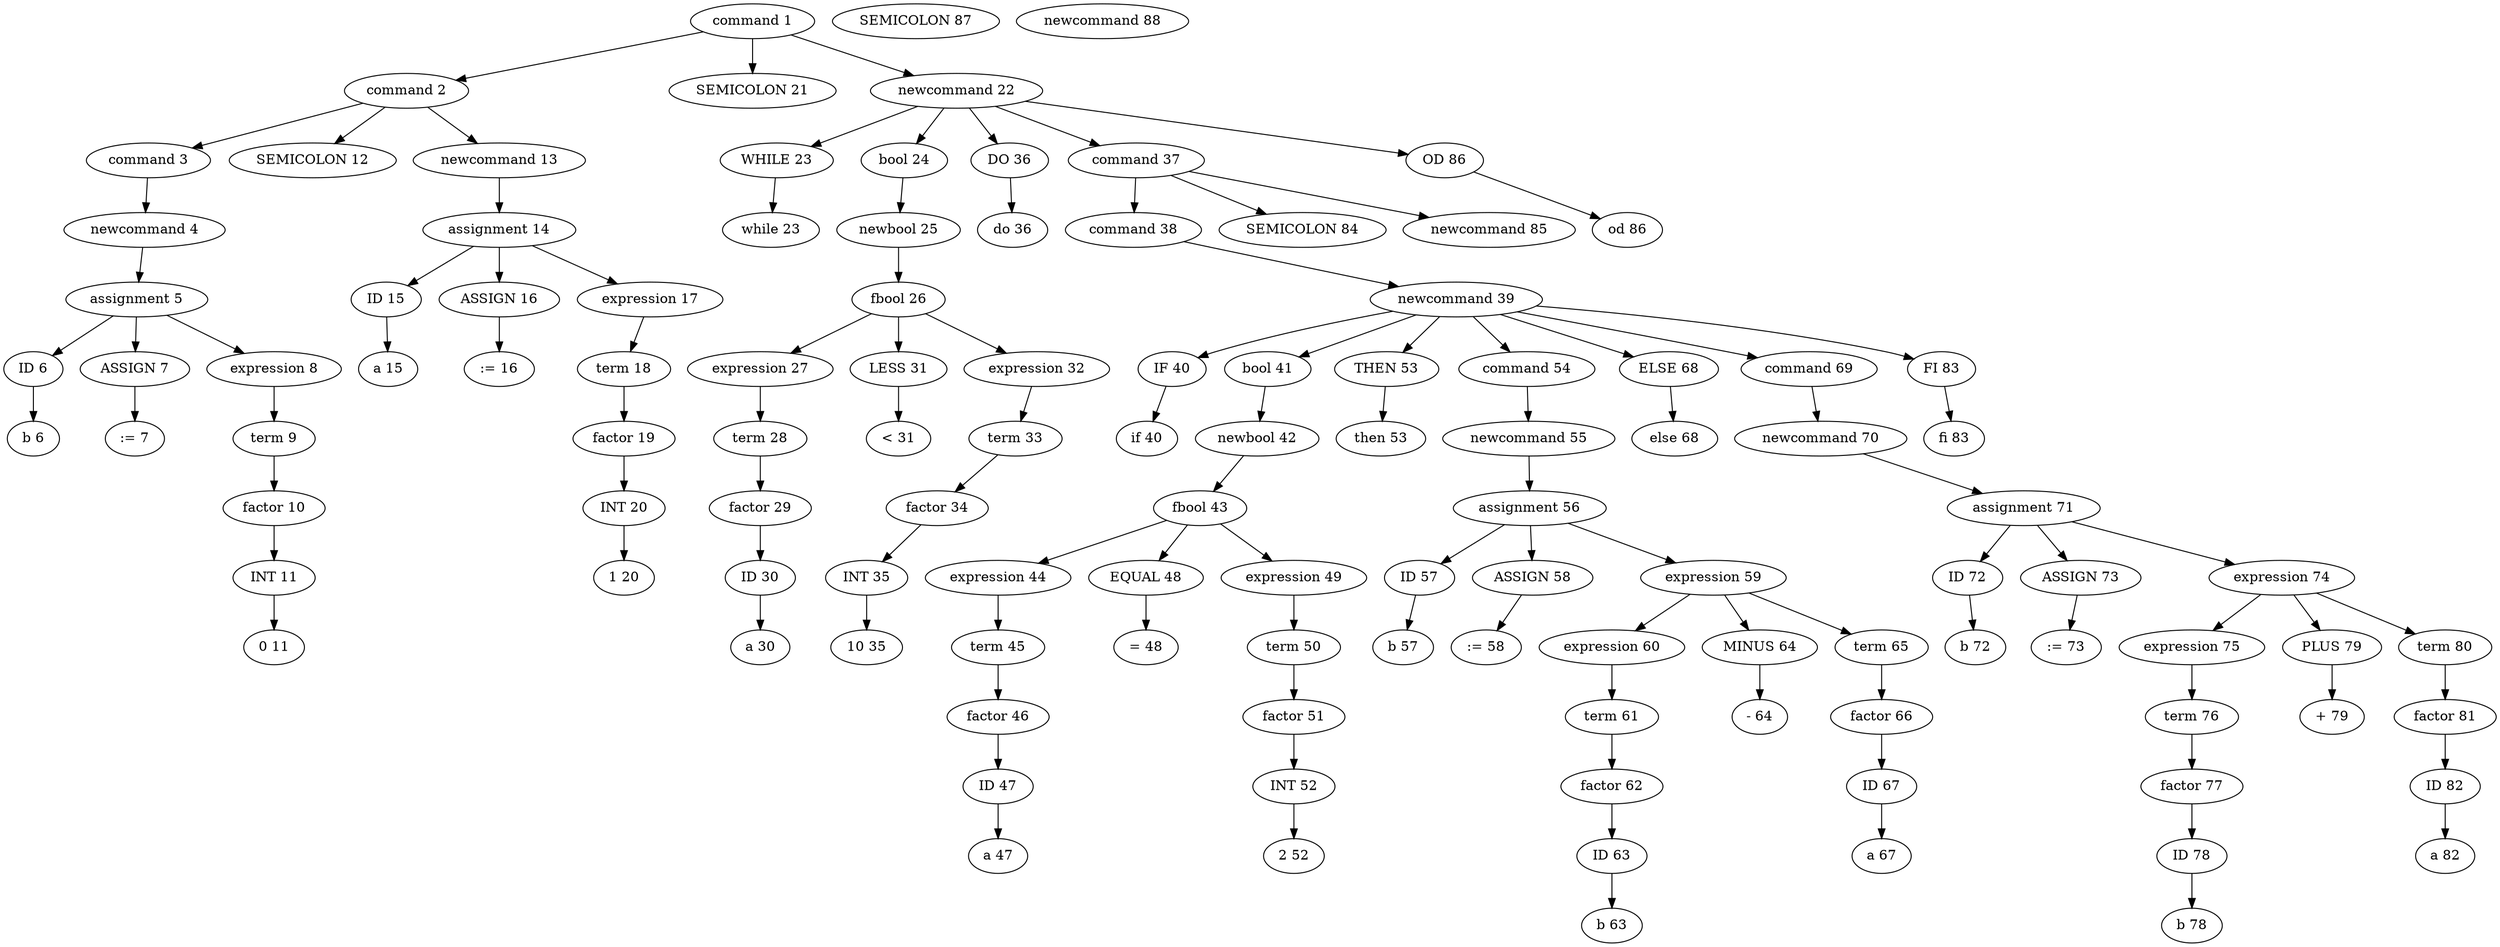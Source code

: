 strict digraph  {
"command 1";
"command 2";
"command 3";
"newcommand 4";
"assignment 5";
"ID 6";
"b 6";
"ASSIGN 7";
":= 7";
"expression 8";
"term 9";
"factor 10";
"INT 11";
"0 11";
"SEMICOLON 12";
"newcommand 13";
"assignment 14";
"ID 15";
"a 15";
"ASSIGN 16";
":= 16";
"expression 17";
"term 18";
"factor 19";
"INT 20";
"1 20";
"SEMICOLON 21";
"newcommand 22";
"WHILE 23";
"while 23";
"bool 24";
"newbool 25";
"fbool 26";
"expression 27";
"term 28";
"factor 29";
"ID 30";
"a 30";
"LESS 31";
"< 31";
"expression 32";
"term 33";
"factor 34";
"INT 35";
"10 35";
"DO 36";
"do 36";
"command 37";
"command 38";
"newcommand 39";
"IF 40";
"if 40";
"bool 41";
"newbool 42";
"fbool 43";
"expression 44";
"term 45";
"factor 46";
"ID 47";
"a 47";
"EQUAL 48";
"= 48";
"expression 49";
"term 50";
"factor 51";
"INT 52";
"2 52";
"THEN 53";
"then 53";
"command 54";
"newcommand 55";
"assignment 56";
"ID 57";
"b 57";
"ASSIGN 58";
":= 58";
"expression 59";
"expression 60";
"term 61";
"factor 62";
"ID 63";
"b 63";
"MINUS 64";
"- 64";
"term 65";
"factor 66";
"ID 67";
"a 67";
"ELSE 68";
"else 68";
"command 69";
"newcommand 70";
"assignment 71";
"ID 72";
"b 72";
"ASSIGN 73";
":= 73";
"expression 74";
"expression 75";
"term 76";
"factor 77";
"ID 78";
"b 78";
"PLUS 79";
"+ 79";
"term 80";
"factor 81";
"ID 82";
"a 82";
"FI 83";
"fi 83";
"SEMICOLON 84";
"newcommand 85";
"OD 86";
"od 86";
"SEMICOLON 87";
"newcommand 88";
"command 1" -> "command 2";
"command 1" -> "SEMICOLON 21";
"command 1" -> "newcommand 22";
"command 2" -> "command 3";
"command 2" -> "SEMICOLON 12";
"command 2" -> "newcommand 13";
"command 3" -> "newcommand 4";
"newcommand 4" -> "assignment 5";
"assignment 5" -> "ID 6";
"assignment 5" -> "ASSIGN 7";
"assignment 5" -> "expression 8";
"ID 6" -> "b 6";
"ASSIGN 7" -> ":= 7";
"expression 8" -> "term 9";
"term 9" -> "factor 10";
"factor 10" -> "INT 11";
"INT 11" -> "0 11";
"newcommand 13" -> "assignment 14";
"assignment 14" -> "ID 15";
"assignment 14" -> "ASSIGN 16";
"assignment 14" -> "expression 17";
"ID 15" -> "a 15";
"ASSIGN 16" -> ":= 16";
"expression 17" -> "term 18";
"term 18" -> "factor 19";
"factor 19" -> "INT 20";
"INT 20" -> "1 20";
"newcommand 22" -> "WHILE 23";
"newcommand 22" -> "bool 24";
"newcommand 22" -> "DO 36";
"newcommand 22" -> "command 37";
"newcommand 22" -> "OD 86";
"WHILE 23" -> "while 23";
"bool 24" -> "newbool 25";
"newbool 25" -> "fbool 26";
"fbool 26" -> "expression 27";
"fbool 26" -> "LESS 31";
"fbool 26" -> "expression 32";
"expression 27" -> "term 28";
"term 28" -> "factor 29";
"factor 29" -> "ID 30";
"ID 30" -> "a 30";
"LESS 31" -> "< 31";
"expression 32" -> "term 33";
"term 33" -> "factor 34";
"factor 34" -> "INT 35";
"INT 35" -> "10 35";
"DO 36" -> "do 36";
"command 37" -> "command 38";
"command 37" -> "SEMICOLON 84";
"command 37" -> "newcommand 85";
"command 38" -> "newcommand 39";
"newcommand 39" -> "IF 40";
"newcommand 39" -> "bool 41";
"newcommand 39" -> "THEN 53";
"newcommand 39" -> "command 54";
"newcommand 39" -> "ELSE 68";
"newcommand 39" -> "command 69";
"newcommand 39" -> "FI 83";
"IF 40" -> "if 40";
"bool 41" -> "newbool 42";
"newbool 42" -> "fbool 43";
"fbool 43" -> "expression 44";
"fbool 43" -> "EQUAL 48";
"fbool 43" -> "expression 49";
"expression 44" -> "term 45";
"term 45" -> "factor 46";
"factor 46" -> "ID 47";
"ID 47" -> "a 47";
"EQUAL 48" -> "= 48";
"expression 49" -> "term 50";
"term 50" -> "factor 51";
"factor 51" -> "INT 52";
"INT 52" -> "2 52";
"THEN 53" -> "then 53";
"command 54" -> "newcommand 55";
"newcommand 55" -> "assignment 56";
"assignment 56" -> "ID 57";
"assignment 56" -> "ASSIGN 58";
"assignment 56" -> "expression 59";
"ID 57" -> "b 57";
"ASSIGN 58" -> ":= 58";
"expression 59" -> "expression 60";
"expression 59" -> "MINUS 64";
"expression 59" -> "term 65";
"expression 60" -> "term 61";
"term 61" -> "factor 62";
"factor 62" -> "ID 63";
"ID 63" -> "b 63";
"MINUS 64" -> "- 64";
"term 65" -> "factor 66";
"factor 66" -> "ID 67";
"ID 67" -> "a 67";
"ELSE 68" -> "else 68";
"command 69" -> "newcommand 70";
"newcommand 70" -> "assignment 71";
"assignment 71" -> "ID 72";
"assignment 71" -> "ASSIGN 73";
"assignment 71" -> "expression 74";
"ID 72" -> "b 72";
"ASSIGN 73" -> ":= 73";
"expression 74" -> "expression 75";
"expression 74" -> "PLUS 79";
"expression 74" -> "term 80";
"expression 75" -> "term 76";
"term 76" -> "factor 77";
"factor 77" -> "ID 78";
"ID 78" -> "b 78";
"PLUS 79" -> "+ 79";
"term 80" -> "factor 81";
"factor 81" -> "ID 82";
"ID 82" -> "a 82";
"FI 83" -> "fi 83";
"OD 86" -> "od 86";
}
